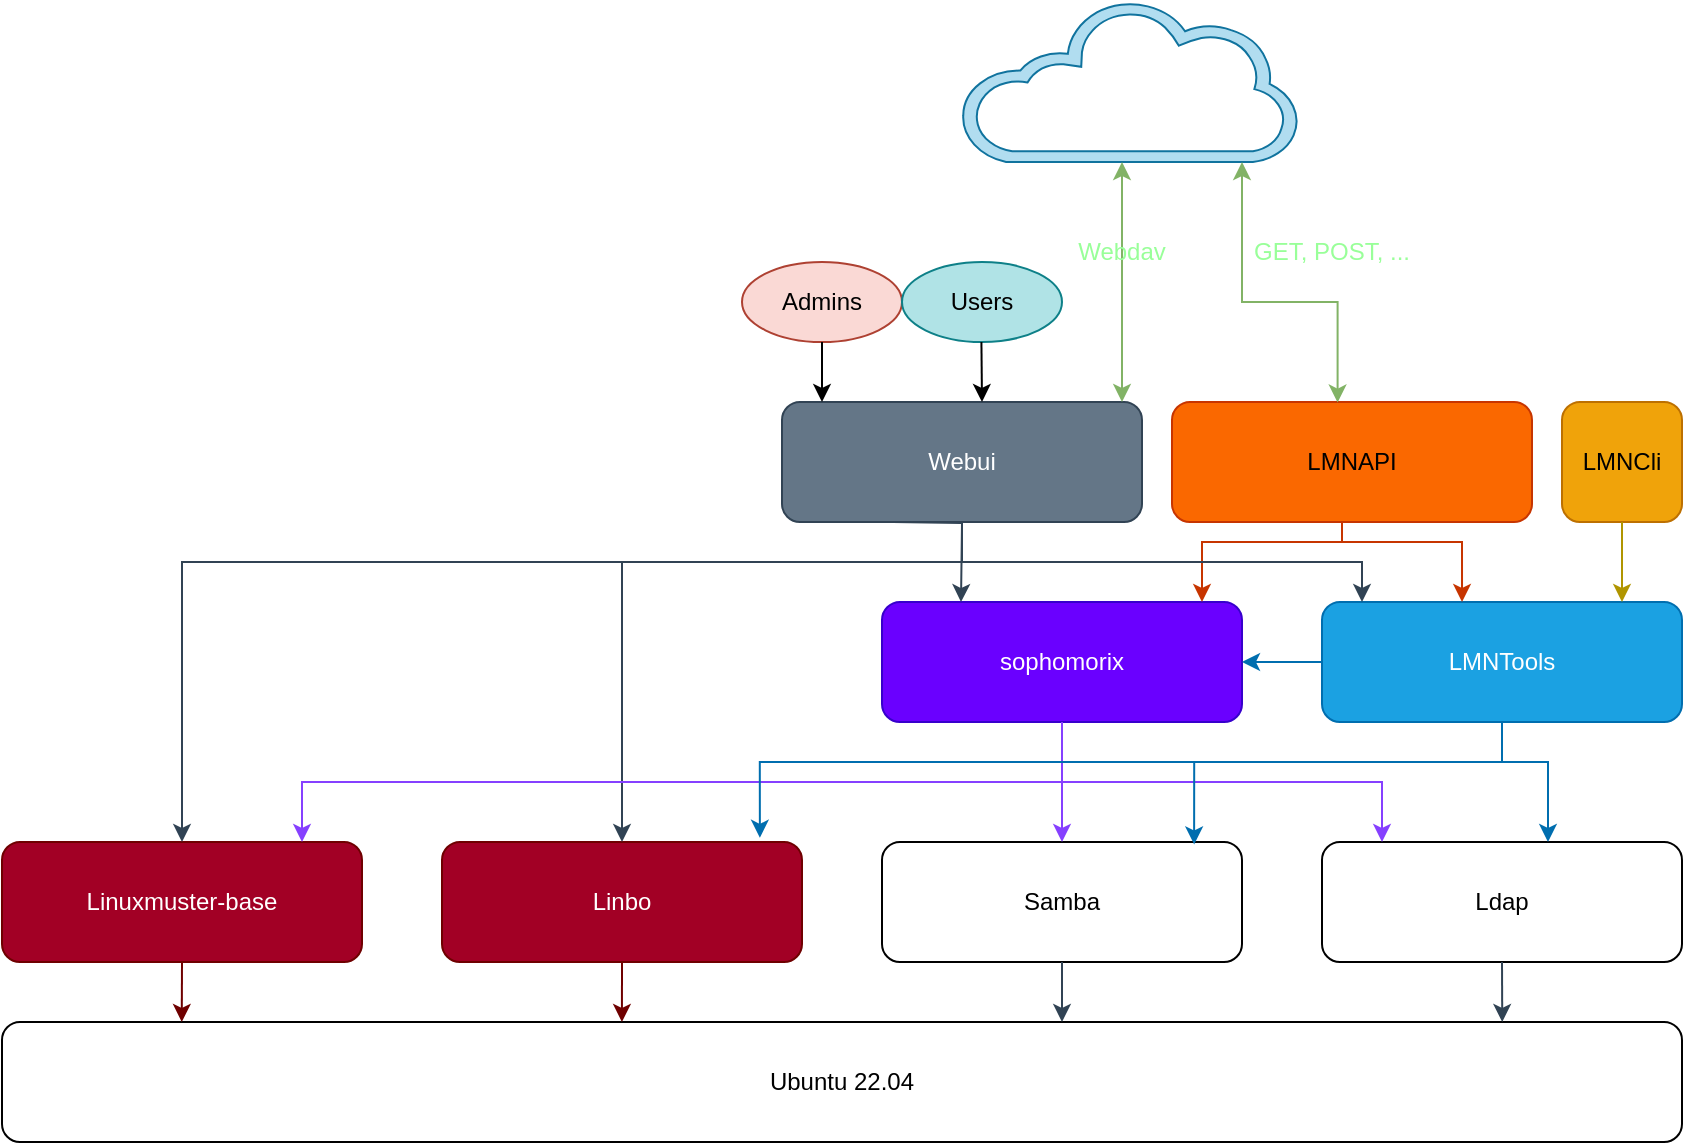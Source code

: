 <mxfile version="25.0.2">
  <diagram id="k4ukW-t_3wWjNKQbIBfI" name="Page-1">
    <mxGraphModel dx="1119" dy="641" grid="1" gridSize="10" guides="1" tooltips="1" connect="1" arrows="1" fold="1" page="1" pageScale="1" pageWidth="1169" pageHeight="827" math="0" shadow="0">
      <root>
        <mxCell id="0" />
        <mxCell id="1" parent="0" />
        <mxCell id="8FaO08NC6WQAfd4H31W0-1" value="Ubuntu 22.04" style="rounded=1;whiteSpace=wrap;html=1;" parent="1" vertex="1">
          <mxGeometry x="120" y="560" width="840" height="60" as="geometry" />
        </mxCell>
        <mxCell id="62YI-SHT0oGdtj-NAAlF-1" value="sophomorix" style="rounded=1;whiteSpace=wrap;html=1;fillColor=#6a00ff;fontColor=#ffffff;strokeColor=#3700CC;" vertex="1" parent="1">
          <mxGeometry x="560" y="350" width="180" height="60" as="geometry" />
        </mxCell>
        <mxCell id="62YI-SHT0oGdtj-NAAlF-2" value="LMNTools" style="rounded=1;whiteSpace=wrap;html=1;fillColor=#1ba1e2;fontColor=#ffffff;strokeColor=#006EAF;" vertex="1" parent="1">
          <mxGeometry x="780" y="350" width="180" height="60" as="geometry" />
        </mxCell>
        <mxCell id="62YI-SHT0oGdtj-NAAlF-3" value="Webui" style="rounded=1;whiteSpace=wrap;html=1;fillColor=#647687;fontColor=#ffffff;strokeColor=#314354;" vertex="1" parent="1">
          <mxGeometry x="510" y="250" width="180" height="60" as="geometry" />
        </mxCell>
        <mxCell id="62YI-SHT0oGdtj-NAAlF-4" value="LMNAPI" style="rounded=1;whiteSpace=wrap;html=1;fillColor=#fa6800;fontColor=#000000;strokeColor=#C73500;" vertex="1" parent="1">
          <mxGeometry x="705" y="250" width="180" height="60" as="geometry" />
        </mxCell>
        <mxCell id="62YI-SHT0oGdtj-NAAlF-5" value="LMNCli" style="rounded=1;whiteSpace=wrap;html=1;fillColor=#f0a30a;fontColor=#000000;strokeColor=#BD7000;" vertex="1" parent="1">
          <mxGeometry x="900" y="250" width="60" height="60" as="geometry" />
        </mxCell>
        <mxCell id="62YI-SHT0oGdtj-NAAlF-6" value="Linbo" style="rounded=1;whiteSpace=wrap;html=1;fillColor=#a20025;fontColor=#ffffff;strokeColor=#6F0000;" vertex="1" parent="1">
          <mxGeometry x="340" y="470" width="180" height="60" as="geometry" />
        </mxCell>
        <mxCell id="62YI-SHT0oGdtj-NAAlF-9" value="Samba" style="rounded=1;whiteSpace=wrap;html=1;" vertex="1" parent="1">
          <mxGeometry x="560" y="470" width="180" height="60" as="geometry" />
        </mxCell>
        <mxCell id="62YI-SHT0oGdtj-NAAlF-10" value="Ldap" style="rounded=1;whiteSpace=wrap;html=1;" vertex="1" parent="1">
          <mxGeometry x="780" y="470" width="180" height="60" as="geometry" />
        </mxCell>
        <mxCell id="62YI-SHT0oGdtj-NAAlF-16" style="edgeStyle=orthogonalEdgeStyle;rounded=0;orthogonalLoop=1;jettySize=auto;html=1;exitX=0;exitY=0.5;exitDx=0;exitDy=0;fillColor=#1ba1e2;strokeColor=#006EAF;entryX=1;entryY=0.5;entryDx=0;entryDy=0;" edge="1" parent="1" source="62YI-SHT0oGdtj-NAAlF-2" target="62YI-SHT0oGdtj-NAAlF-1">
          <mxGeometry relative="1" as="geometry">
            <mxPoint x="750" y="380" as="targetPoint" />
            <Array as="points" />
          </mxGeometry>
        </mxCell>
        <mxCell id="62YI-SHT0oGdtj-NAAlF-17" style="edgeStyle=orthogonalEdgeStyle;rounded=0;orthogonalLoop=1;jettySize=auto;html=1;exitX=0.5;exitY=1;exitDx=0;exitDy=0;fillColor=#6a00ff;strokeColor=#8640FF;" edge="1" parent="1" source="62YI-SHT0oGdtj-NAAlF-1">
          <mxGeometry relative="1" as="geometry">
            <mxPoint x="650" y="470" as="targetPoint" />
            <Array as="points">
              <mxPoint x="650" y="470" />
            </Array>
          </mxGeometry>
        </mxCell>
        <mxCell id="62YI-SHT0oGdtj-NAAlF-18" style="edgeStyle=orthogonalEdgeStyle;rounded=0;orthogonalLoop=1;jettySize=auto;html=1;exitX=0.5;exitY=1;exitDx=0;exitDy=0;fillColor=#1ba1e2;strokeColor=#006EAF;" edge="1" parent="1" source="62YI-SHT0oGdtj-NAAlF-2">
          <mxGeometry relative="1" as="geometry">
            <mxPoint x="893" y="470" as="targetPoint" />
            <Array as="points">
              <mxPoint x="870" y="430" />
              <mxPoint x="893" y="430" />
            </Array>
          </mxGeometry>
        </mxCell>
        <mxCell id="62YI-SHT0oGdtj-NAAlF-19" style="edgeStyle=orthogonalEdgeStyle;rounded=0;orthogonalLoop=1;jettySize=auto;html=1;exitX=0.5;exitY=1;exitDx=0;exitDy=0;fillColor=#6a00ff;strokeColor=#8640FF;" edge="1" parent="1" source="62YI-SHT0oGdtj-NAAlF-1">
          <mxGeometry relative="1" as="geometry">
            <mxPoint x="810" y="470" as="targetPoint" />
            <Array as="points">
              <mxPoint x="650" y="440" />
              <mxPoint x="810" y="440" />
            </Array>
          </mxGeometry>
        </mxCell>
        <mxCell id="62YI-SHT0oGdtj-NAAlF-20" style="edgeStyle=orthogonalEdgeStyle;rounded=0;orthogonalLoop=1;jettySize=auto;html=1;exitX=0.5;exitY=1;exitDx=0;exitDy=0;entryX=0.867;entryY=0.02;entryDx=0;entryDy=0;entryPerimeter=0;fillColor=#1ba1e2;strokeColor=#006EAF;" edge="1" parent="1" source="62YI-SHT0oGdtj-NAAlF-2" target="62YI-SHT0oGdtj-NAAlF-9">
          <mxGeometry relative="1" as="geometry">
            <Array as="points">
              <mxPoint x="870" y="430" />
              <mxPoint x="716" y="430" />
            </Array>
          </mxGeometry>
        </mxCell>
        <mxCell id="62YI-SHT0oGdtj-NAAlF-22" style="edgeStyle=orthogonalEdgeStyle;rounded=0;orthogonalLoop=1;jettySize=auto;html=1;exitX=0.5;exitY=1;exitDx=0;exitDy=0;fillColor=#fa6800;strokeColor=#C73500;" edge="1" parent="1" source="62YI-SHT0oGdtj-NAAlF-4">
          <mxGeometry relative="1" as="geometry">
            <mxPoint x="720" y="350" as="targetPoint" />
            <Array as="points">
              <mxPoint x="790" y="310" />
              <mxPoint x="790" y="320" />
              <mxPoint x="720" y="320" />
            </Array>
          </mxGeometry>
        </mxCell>
        <mxCell id="62YI-SHT0oGdtj-NAAlF-25" style="edgeStyle=orthogonalEdgeStyle;rounded=0;orthogonalLoop=1;jettySize=auto;html=1;exitX=0.5;exitY=1;exitDx=0;exitDy=0;fillColor=#647687;strokeColor=#314354;" edge="1" parent="1">
          <mxGeometry relative="1" as="geometry">
            <mxPoint x="565.5" y="310.0" as="sourcePoint" />
            <mxPoint x="599.5" y="350" as="targetPoint" />
          </mxGeometry>
        </mxCell>
        <mxCell id="62YI-SHT0oGdtj-NAAlF-26" style="edgeStyle=orthogonalEdgeStyle;rounded=0;orthogonalLoop=1;jettySize=auto;html=1;exitX=0.5;exitY=1;exitDx=0;exitDy=0;fillColor=#647687;strokeColor=#314354;" edge="1" parent="1" source="62YI-SHT0oGdtj-NAAlF-3">
          <mxGeometry relative="1" as="geometry">
            <mxPoint x="800" y="350" as="targetPoint" />
            <Array as="points">
              <mxPoint x="600" y="330" />
              <mxPoint x="800" y="330" />
            </Array>
          </mxGeometry>
        </mxCell>
        <mxCell id="62YI-SHT0oGdtj-NAAlF-28" value="Linuxmuster-base" style="rounded=1;whiteSpace=wrap;html=1;fillColor=#a20025;fontColor=#ffffff;strokeColor=#6F0000;" vertex="1" parent="1">
          <mxGeometry x="120" y="470" width="180" height="60" as="geometry" />
        </mxCell>
        <mxCell id="62YI-SHT0oGdtj-NAAlF-29" style="edgeStyle=orthogonalEdgeStyle;rounded=0;orthogonalLoop=1;jettySize=auto;html=1;exitX=0.5;exitY=1;exitDx=0;exitDy=0;entryX=0.369;entryY=0;entryDx=0;entryDy=0;entryPerimeter=0;fillColor=#a20025;strokeColor=#6F0000;" edge="1" parent="1" source="62YI-SHT0oGdtj-NAAlF-6" target="8FaO08NC6WQAfd4H31W0-1">
          <mxGeometry relative="1" as="geometry" />
        </mxCell>
        <mxCell id="62YI-SHT0oGdtj-NAAlF-31" style="edgeStyle=orthogonalEdgeStyle;rounded=0;orthogonalLoop=1;jettySize=auto;html=1;exitX=0.5;exitY=1;exitDx=0;exitDy=0;fillColor=#647687;strokeColor=#314354;" edge="1" parent="1" source="62YI-SHT0oGdtj-NAAlF-9" target="8FaO08NC6WQAfd4H31W0-1">
          <mxGeometry relative="1" as="geometry">
            <Array as="points">
              <mxPoint x="650" y="580" />
              <mxPoint x="650" y="580" />
            </Array>
          </mxGeometry>
        </mxCell>
        <mxCell id="62YI-SHT0oGdtj-NAAlF-33" style="edgeStyle=orthogonalEdgeStyle;rounded=0;orthogonalLoop=1;jettySize=auto;html=1;exitX=0.5;exitY=1;exitDx=0;exitDy=0;fillColor=#647687;strokeColor=#314354;" edge="1" parent="1" source="62YI-SHT0oGdtj-NAAlF-3">
          <mxGeometry relative="1" as="geometry">
            <mxPoint x="430" y="470" as="targetPoint" />
            <Array as="points">
              <mxPoint x="600" y="330" />
              <mxPoint x="430" y="330" />
            </Array>
          </mxGeometry>
        </mxCell>
        <mxCell id="62YI-SHT0oGdtj-NAAlF-34" style="edgeStyle=orthogonalEdgeStyle;rounded=0;orthogonalLoop=1;jettySize=auto;html=1;exitX=0.5;exitY=1;exitDx=0;exitDy=0;fillColor=#647687;strokeColor=#314354;" edge="1" parent="1" source="62YI-SHT0oGdtj-NAAlF-3">
          <mxGeometry relative="1" as="geometry">
            <mxPoint x="210" y="470" as="targetPoint" />
            <Array as="points">
              <mxPoint x="600" y="330" />
              <mxPoint x="210" y="330" />
            </Array>
          </mxGeometry>
        </mxCell>
        <mxCell id="62YI-SHT0oGdtj-NAAlF-35" style="edgeStyle=orthogonalEdgeStyle;rounded=0;orthogonalLoop=1;jettySize=auto;html=1;exitX=0.5;exitY=1;exitDx=0;exitDy=0;fillColor=#6a00ff;strokeColor=#8640FF;" edge="1" parent="1" source="62YI-SHT0oGdtj-NAAlF-1">
          <mxGeometry relative="1" as="geometry">
            <mxPoint x="270" y="470" as="targetPoint" />
            <Array as="points">
              <mxPoint x="650" y="440" />
              <mxPoint x="270" y="440" />
            </Array>
          </mxGeometry>
        </mxCell>
        <mxCell id="62YI-SHT0oGdtj-NAAlF-36" style="edgeStyle=orthogonalEdgeStyle;rounded=0;orthogonalLoop=1;jettySize=auto;html=1;exitX=0.5;exitY=1;exitDx=0;exitDy=0;fillColor=#e3c800;strokeColor=#B09500;" edge="1" parent="1" source="62YI-SHT0oGdtj-NAAlF-5">
          <mxGeometry relative="1" as="geometry">
            <mxPoint x="930" y="350" as="targetPoint" />
          </mxGeometry>
        </mxCell>
        <mxCell id="62YI-SHT0oGdtj-NAAlF-37" style="edgeStyle=orthogonalEdgeStyle;rounded=0;orthogonalLoop=1;jettySize=auto;html=1;exitX=0.5;exitY=1;exitDx=0;exitDy=0;fillColor=#fa6800;strokeColor=#C73500;entryX=0.389;entryY=0;entryDx=0;entryDy=0;entryPerimeter=0;" edge="1" parent="1" source="62YI-SHT0oGdtj-NAAlF-4" target="62YI-SHT0oGdtj-NAAlF-2">
          <mxGeometry relative="1" as="geometry">
            <mxPoint x="850" y="330" as="targetPoint" />
            <Array as="points">
              <mxPoint x="790" y="310" />
              <mxPoint x="790" y="320" />
              <mxPoint x="850" y="320" />
            </Array>
          </mxGeometry>
        </mxCell>
        <mxCell id="62YI-SHT0oGdtj-NAAlF-38" style="edgeStyle=orthogonalEdgeStyle;rounded=0;orthogonalLoop=1;jettySize=auto;html=1;exitX=0.5;exitY=1;exitDx=0;exitDy=0;entryX=0.883;entryY=-0.035;entryDx=0;entryDy=0;entryPerimeter=0;fillColor=#1ba1e2;strokeColor=#006EAF;" edge="1" parent="1" source="62YI-SHT0oGdtj-NAAlF-2" target="62YI-SHT0oGdtj-NAAlF-6">
          <mxGeometry relative="1" as="geometry">
            <Array as="points">
              <mxPoint x="870" y="430" />
              <mxPoint x="499" y="430" />
            </Array>
          </mxGeometry>
        </mxCell>
        <mxCell id="62YI-SHT0oGdtj-NAAlF-39" value="" style="sketch=0;pointerEvents=1;shadow=0;dashed=0;html=1;strokeColor=#10739e;fillColor=#b1ddf0;labelPosition=center;verticalLabelPosition=bottom;outlineConnect=0;verticalAlign=top;align=center;shape=mxgraph.office.clouds.cloud;" vertex="1" parent="1">
          <mxGeometry x="600" y="50" width="170" height="80" as="geometry" />
        </mxCell>
        <mxCell id="62YI-SHT0oGdtj-NAAlF-41" style="edgeStyle=orthogonalEdgeStyle;rounded=0;orthogonalLoop=1;jettySize=auto;html=1;startArrow=classic;startFill=1;fillColor=#d5e8d4;strokeColor=#82b366;gradientColor=#97d077;entryX=0.46;entryY=0.005;entryDx=0;entryDy=0;entryPerimeter=0;" edge="1" parent="1" source="62YI-SHT0oGdtj-NAAlF-39" target="62YI-SHT0oGdtj-NAAlF-4">
          <mxGeometry relative="1" as="geometry">
            <mxPoint x="800" y="230" as="targetPoint" />
            <Array as="points">
              <mxPoint x="740" y="200" />
              <mxPoint x="788" y="200" />
            </Array>
          </mxGeometry>
        </mxCell>
        <mxCell id="62YI-SHT0oGdtj-NAAlF-42" style="edgeStyle=orthogonalEdgeStyle;rounded=0;orthogonalLoop=1;jettySize=auto;html=1;startArrow=classic;startFill=1;fillColor=#d5e8d4;gradientColor=#97d077;strokeColor=#82b366;" edge="1" parent="1" source="62YI-SHT0oGdtj-NAAlF-39">
          <mxGeometry relative="1" as="geometry">
            <mxPoint x="680" y="150" as="sourcePoint" />
            <mxPoint x="680" y="250" as="targetPoint" />
            <Array as="points">
              <mxPoint x="680" y="180" />
              <mxPoint x="680" y="180" />
            </Array>
          </mxGeometry>
        </mxCell>
        <mxCell id="62YI-SHT0oGdtj-NAAlF-43" value="Admins" style="ellipse;whiteSpace=wrap;html=1;fillColor=#fad9d5;strokeColor=#ae4132;fontColor=#000000;" vertex="1" parent="1">
          <mxGeometry x="490" y="180" width="80" height="40" as="geometry" />
        </mxCell>
        <mxCell id="62YI-SHT0oGdtj-NAAlF-44" value="Users" style="ellipse;whiteSpace=wrap;html=1;fillColor=#b0e3e6;strokeColor=#0e8088;fontColor=#000000;" vertex="1" parent="1">
          <mxGeometry x="570" y="180" width="80" height="40" as="geometry" />
        </mxCell>
        <mxCell id="62YI-SHT0oGdtj-NAAlF-45" style="edgeStyle=orthogonalEdgeStyle;rounded=0;orthogonalLoop=1;jettySize=auto;html=1;exitX=0.5;exitY=1;exitDx=0;exitDy=0;" edge="1" parent="1" source="62YI-SHT0oGdtj-NAAlF-43">
          <mxGeometry relative="1" as="geometry">
            <mxPoint x="530" y="250" as="targetPoint" />
          </mxGeometry>
        </mxCell>
        <mxCell id="62YI-SHT0oGdtj-NAAlF-46" style="edgeStyle=orthogonalEdgeStyle;rounded=0;orthogonalLoop=1;jettySize=auto;html=1;exitX=0.5;exitY=1;exitDx=0;exitDy=0;" edge="1" parent="1">
          <mxGeometry relative="1" as="geometry">
            <mxPoint x="609.71" y="220" as="sourcePoint" />
            <mxPoint x="610" y="250" as="targetPoint" />
          </mxGeometry>
        </mxCell>
        <mxCell id="62YI-SHT0oGdtj-NAAlF-48" value="Webdav" style="text;html=1;align=center;verticalAlign=middle;whiteSpace=wrap;rounded=0;fontColor=#99FF99;" vertex="1" parent="1">
          <mxGeometry x="650" y="160" width="60" height="30" as="geometry" />
        </mxCell>
        <mxCell id="62YI-SHT0oGdtj-NAAlF-49" value="GET, POST, ..." style="text;html=1;align=center;verticalAlign=middle;whiteSpace=wrap;rounded=0;fontColor=#99FF99;" vertex="1" parent="1">
          <mxGeometry x="740" y="160" width="90" height="30" as="geometry" />
        </mxCell>
        <mxCell id="62YI-SHT0oGdtj-NAAlF-51" style="edgeStyle=orthogonalEdgeStyle;rounded=0;orthogonalLoop=1;jettySize=auto;html=1;exitX=0.5;exitY=1;exitDx=0;exitDy=0;entryX=0.107;entryY=0;entryDx=0;entryDy=0;entryPerimeter=0;fillColor=#a20025;strokeColor=#6F0000;" edge="1" parent="1" source="62YI-SHT0oGdtj-NAAlF-28" target="8FaO08NC6WQAfd4H31W0-1">
          <mxGeometry relative="1" as="geometry" />
        </mxCell>
        <mxCell id="62YI-SHT0oGdtj-NAAlF-55" style="edgeStyle=orthogonalEdgeStyle;rounded=0;orthogonalLoop=1;jettySize=auto;html=1;exitX=0.5;exitY=1;exitDx=0;exitDy=0;entryX=0.893;entryY=0;entryDx=0;entryDy=0;entryPerimeter=0;fillColor=#647687;strokeColor=#314354;" edge="1" parent="1" source="62YI-SHT0oGdtj-NAAlF-10" target="8FaO08NC6WQAfd4H31W0-1">
          <mxGeometry relative="1" as="geometry" />
        </mxCell>
      </root>
    </mxGraphModel>
  </diagram>
</mxfile>
